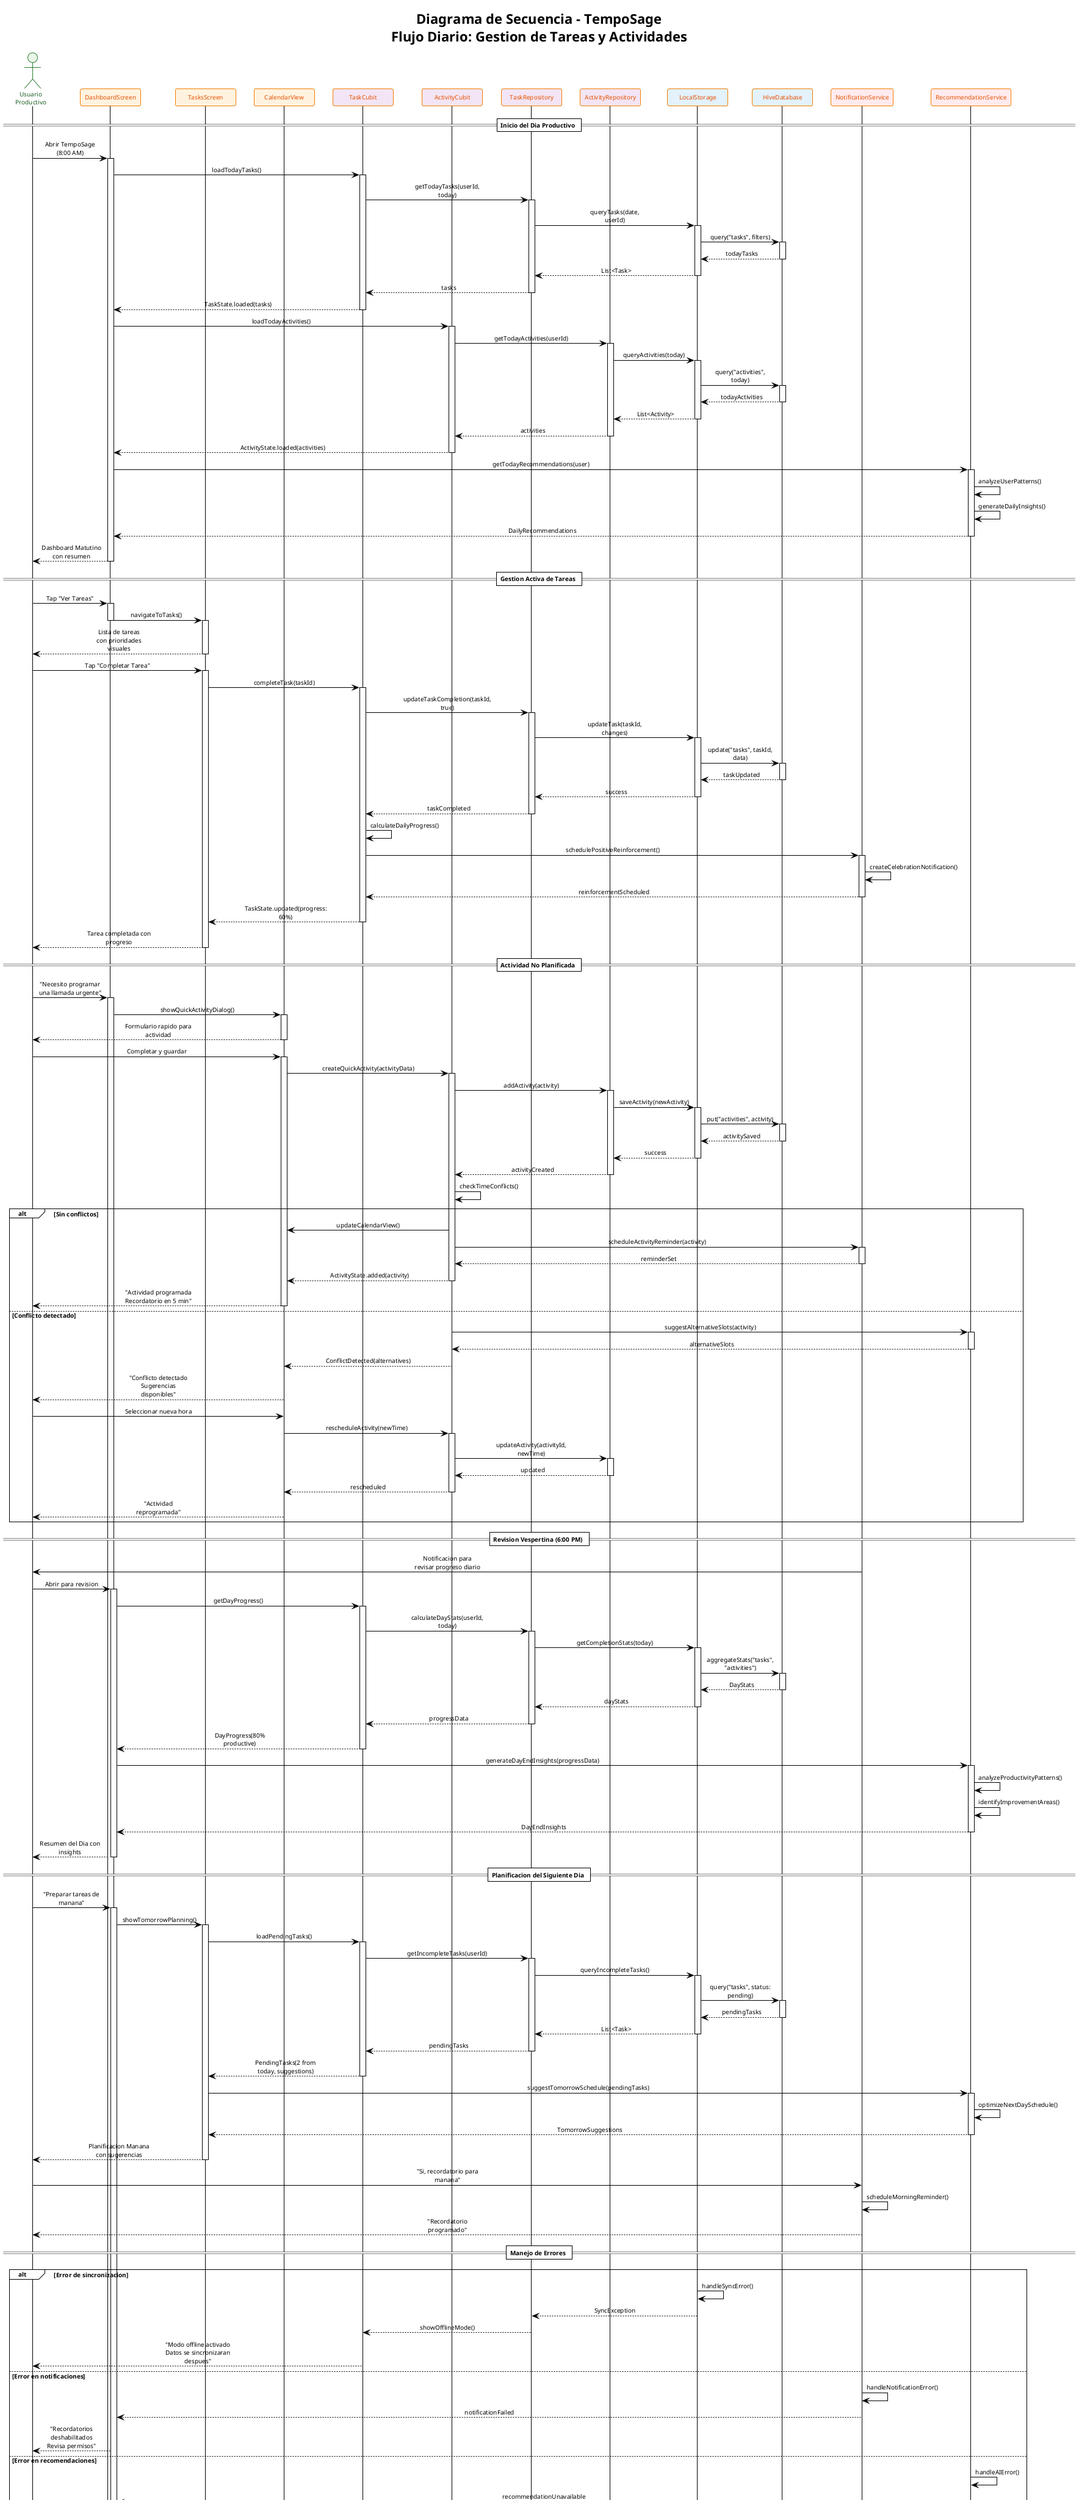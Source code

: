 @startuml TempoSage_Daily_Flow_Sequence_Diagram
!theme plain
skinparam backgroundColor #FFFFFF
skinparam defaultFontSize 10
skinparam participantFontSize 10
skinparam sequenceMessageAlign center

' Colores para diferentes tipos de componentes
skinparam actor {
    BackgroundColor #E8F5E8
    BorderColor #2E7D32
    FontColor #1B5E20
}

skinparam participant {
    BackgroundColor #FFF3E0
    BorderColor #F57C00
    FontColor #E65100
}

skinparam database {
    BackgroundColor #E3F2FD
    BorderColor #1976D2
    FontColor #0D47A1
}

skinparam control {
    BackgroundColor #F3E5F5
    BorderColor #7B1FA2
    FontColor #4A148C
}

skinparam boundary {
    BackgroundColor #FFEBEE
    BorderColor #C62828
    FontColor #B71C1C
}

' Layout optimizado
skinparam minClassWidth 85
skinparam maxMessageSize 110

title Diagrama de Secuencia - TempoSage\nFlujo Diario: Gestion de Tareas y Actividades

' ===========================================
' PARTICIPANTES CON COLORES
' ===========================================
actor "Usuario\nProductivo" as user #E8F5E8
participant "DashboardScreen" as dashboard #FFF3E0
participant "TasksScreen" as tasks #FFF3E0
participant "CalendarView" as calendar #FFF3E0
participant "TaskCubit" as taskcubit #F3E5F5
participant "ActivityCubit" as actcubit #F3E5F5
participant "TaskRepository" as taskrepo #F3E5F5
participant "ActivityRepository" as actrepo #F3E5F5
participant "LocalStorage" as storage #E3F2FD
participant "HiveDatabase" as hive #E3F2FD
participant "NotificationService" as notif #FFEBEE
participant "RecommendationService" as recommend #FFEBEE

' ===========================================
' FLUJO MATUTINO - INICIO DEL DIA
' ===========================================
== Inicio del Dia Productivo ==

user -> dashboard : Abrir TempoSage\n(8:00 AM)
activate dashboard

dashboard -> taskcubit : loadTodayTasks()
activate taskcubit

taskcubit -> taskrepo : getTodayTasks(userId, today)
activate taskrepo

taskrepo -> storage : queryTasks(date, userId)
activate storage

storage -> hive : query("tasks", filters)
activate hive
hive --> storage : todayTasks
deactivate hive

storage --> taskrepo : List<Task>
deactivate storage

taskrepo --> taskcubit : tasks
deactivate taskrepo

taskcubit --> dashboard : TaskState.loaded(tasks)
deactivate taskcubit

dashboard -> actcubit : loadTodayActivities()
activate actcubit

actcubit -> actrepo : getTodayActivities(userId)
activate actrepo

actrepo -> storage : queryActivities(today)
activate storage

storage -> hive : query("activities", today)
activate hive
hive --> storage : todayActivities
deactivate hive

storage --> actrepo : List<Activity>
deactivate storage

actrepo --> actcubit : activities
deactivate actrepo

actcubit --> dashboard : ActivityState.loaded(activities)
deactivate actcubit

dashboard -> recommend : getTodayRecommendations(user)
activate recommend

recommend -> recommend : analyzeUserPatterns()
recommend -> recommend : generateDailyInsights()

recommend --> dashboard : DailyRecommendations
deactivate recommend

dashboard --> user : Dashboard Matutino con resumen
deactivate dashboard

' ===========================================
' GESTION DE TAREAS DURANTE EL DIA
' ===========================================
== Gestion Activa de Tareas ==

user -> dashboard : Tap "Ver Tareas"
activate dashboard

dashboard -> tasks : navigateToTasks()
deactivate dashboard
activate tasks

tasks --> user : Lista de tareas\ncon prioridades visuales
deactivate tasks

user -> tasks : Tap "Completar Tarea"
activate tasks

tasks -> taskcubit : completeTask(taskId)
activate taskcubit

taskcubit -> taskrepo : updateTaskCompletion(taskId, true)
activate taskrepo

taskrepo -> storage : updateTask(taskId, changes)
activate storage

storage -> hive : update("tasks", taskId, data)
activate hive
hive --> storage : taskUpdated
deactivate hive

storage --> taskrepo : success
deactivate storage

taskrepo --> taskcubit : taskCompleted
deactivate taskrepo

' Actualizacion automatica de progreso
taskcubit -> taskcubit : calculateDailyProgress()
taskcubit -> notif : schedulePositiveReinforcement()
activate notif

notif -> notif : createCelebrationNotification()
notif --> taskcubit : reinforcementScheduled
deactivate notif

taskcubit --> tasks : TaskState.updated(progress: 60%)
deactivate taskcubit

tasks --> user : Tarea completada con progreso
deactivate tasks

' ===========================================
' CREACION DE ACTIVIDAD ESPONTANEA
' ===========================================
== Actividad No Planificada ==

user -> dashboard : "Necesito programar\nuna llamada urgente"
activate dashboard

dashboard -> calendar : showQuickActivityDialog()
activate calendar

calendar --> user : Formulario rapido para actividad
deactivate calendar

user -> calendar : Completar y guardar
activate calendar

calendar -> actcubit : createQuickActivity(activityData)
activate actcubit

actcubit -> actrepo : addActivity(activity)
activate actrepo

actrepo -> storage : saveActivity(newActivity)
activate storage

storage -> hive : put("activities", activity)
activate hive
hive --> storage : activitySaved
deactivate hive

storage --> actrepo : success
deactivate storage

actrepo --> actcubit : activityCreated
deactivate actrepo

' Verificacion automatica de conflictos
actcubit -> actcubit : checkTimeConflicts()

alt Sin conflictos
    actcubit -> calendar : updateCalendarView()
    actcubit -> notif : scheduleActivityReminder(activity)
    activate notif
    notif --> actcubit : reminderSet
    deactivate notif
    
    actcubit --> calendar : ActivityState.added(activity)
    deactivate actcubit
    
    calendar --> user : "Actividad programada\nRecordatorio en 5 min"
    deactivate calendar

else Conflicto detectado
    actcubit -> recommend : suggestAlternativeSlots(activity)
    activate recommend
    recommend --> actcubit : alternativeSlots
    deactivate recommend
    
    actcubit --> calendar : ConflictDetected(alternatives)
    deactivate actcubit
    
    calendar --> user : "Conflicto detectado\nSugerencias disponibles"
    
    user -> calendar : Seleccionar nueva hora
    calendar -> actcubit : rescheduleActivity(newTime)
    activate actcubit
    actcubit -> actrepo : updateActivity(activityId, newTime)
    activate actrepo
    actrepo --> actcubit : updated
    deactivate actrepo
    actcubit --> calendar : rescheduled
    deactivate actcubit
    calendar --> user : "Actividad reprogramada"
    deactivate calendar
end

' ===========================================
' MONITOREO DE PROGRESO VESPERTINO
' ===========================================
== Revision Vespertina (6:00 PM) ==

notif -> user : Notificacion para revisar progreso diario

user -> dashboard : Abrir para revision
activate dashboard

dashboard -> taskcubit : getDayProgress()
activate taskcubit

taskcubit -> taskrepo : calculateDayStats(userId, today)
activate taskrepo

taskrepo -> storage : getCompletionStats(today)
activate storage

storage -> hive : aggregateStats("tasks", "activities")
activate hive
hive --> storage : DayStats
deactivate hive

storage --> taskrepo : dayStats
deactivate storage

taskrepo --> taskcubit : progressData
deactivate taskrepo

taskcubit --> dashboard : DayProgress(80% productive)
deactivate taskcubit

dashboard -> recommend : generateDayEndInsights(progressData)
activate recommend

recommend -> recommend : analyzeProductivityPatterns()
recommend -> recommend : identifyImprovementAreas()

recommend --> dashboard : DayEndInsights
deactivate recommend

dashboard --> user : Resumen del Dia con insights
deactivate dashboard

' ===========================================
' PREPARACION PARA EL DIA SIGUIENTE
' ===========================================
== Planificacion del Siguiente Dia ==

user -> dashboard : "Preparar tareas de manana"
activate dashboard

dashboard -> tasks : showTomorrowPlanning()
activate tasks

tasks -> taskcubit : loadPendingTasks()
activate taskcubit

taskcubit -> taskrepo : getIncompleteTasks(userId)
activate taskrepo

taskrepo -> storage : queryIncompleteTasks()
activate storage

storage -> hive : query("tasks", status: pending)
activate hive
hive --> storage : pendingTasks
deactivate hive

storage --> taskrepo : List<Task>
deactivate storage

taskrepo --> taskcubit : pendingTasks
deactivate taskrepo

taskcubit --> tasks : PendingTasks(2 from today, suggestions)
deactivate taskcubit

tasks -> recommend : suggestTomorrowSchedule(pendingTasks)
activate recommend

recommend -> recommend : optimizeNextDaySchedule()

recommend --> tasks : TomorrowSuggestions
deactivate recommend

tasks --> user : Planificacion Manana con sugerencias
deactivate tasks

user -> notif : "Si, recordatorio para manana"

notif -> notif : scheduleMorningReminder()
notif --> user : "Recordatorio programado"

' ===========================================
' MANEJO DE ERRORES DURANTE EL DIA
' ===========================================
== Manejo de Errores ==

alt Error de sincronizacion
    storage -> storage : handleSyncError()
    storage --> taskrepo : SyncException
    taskrepo --> taskcubit : showOfflineMode()
    taskcubit --> user : "Modo offline activado\nDatos se sincronizaran despues"
    
else Error en notificaciones
    notif -> notif : handleNotificationError()
    notif --> dashboard : notificationFailed
    dashboard --> user : "Recordatorios deshabilitados\nRevisa permisos"
    
else Error en recomendaciones
    recommend -> recommend : handleAIError()
    recommend --> dashboard : recommendationUnavailable
    dashboard --> user : "Sugerencias no disponibles\nfuncionando normalmente"
end

' Final del diagrama sin notas problematicas

@enduml 